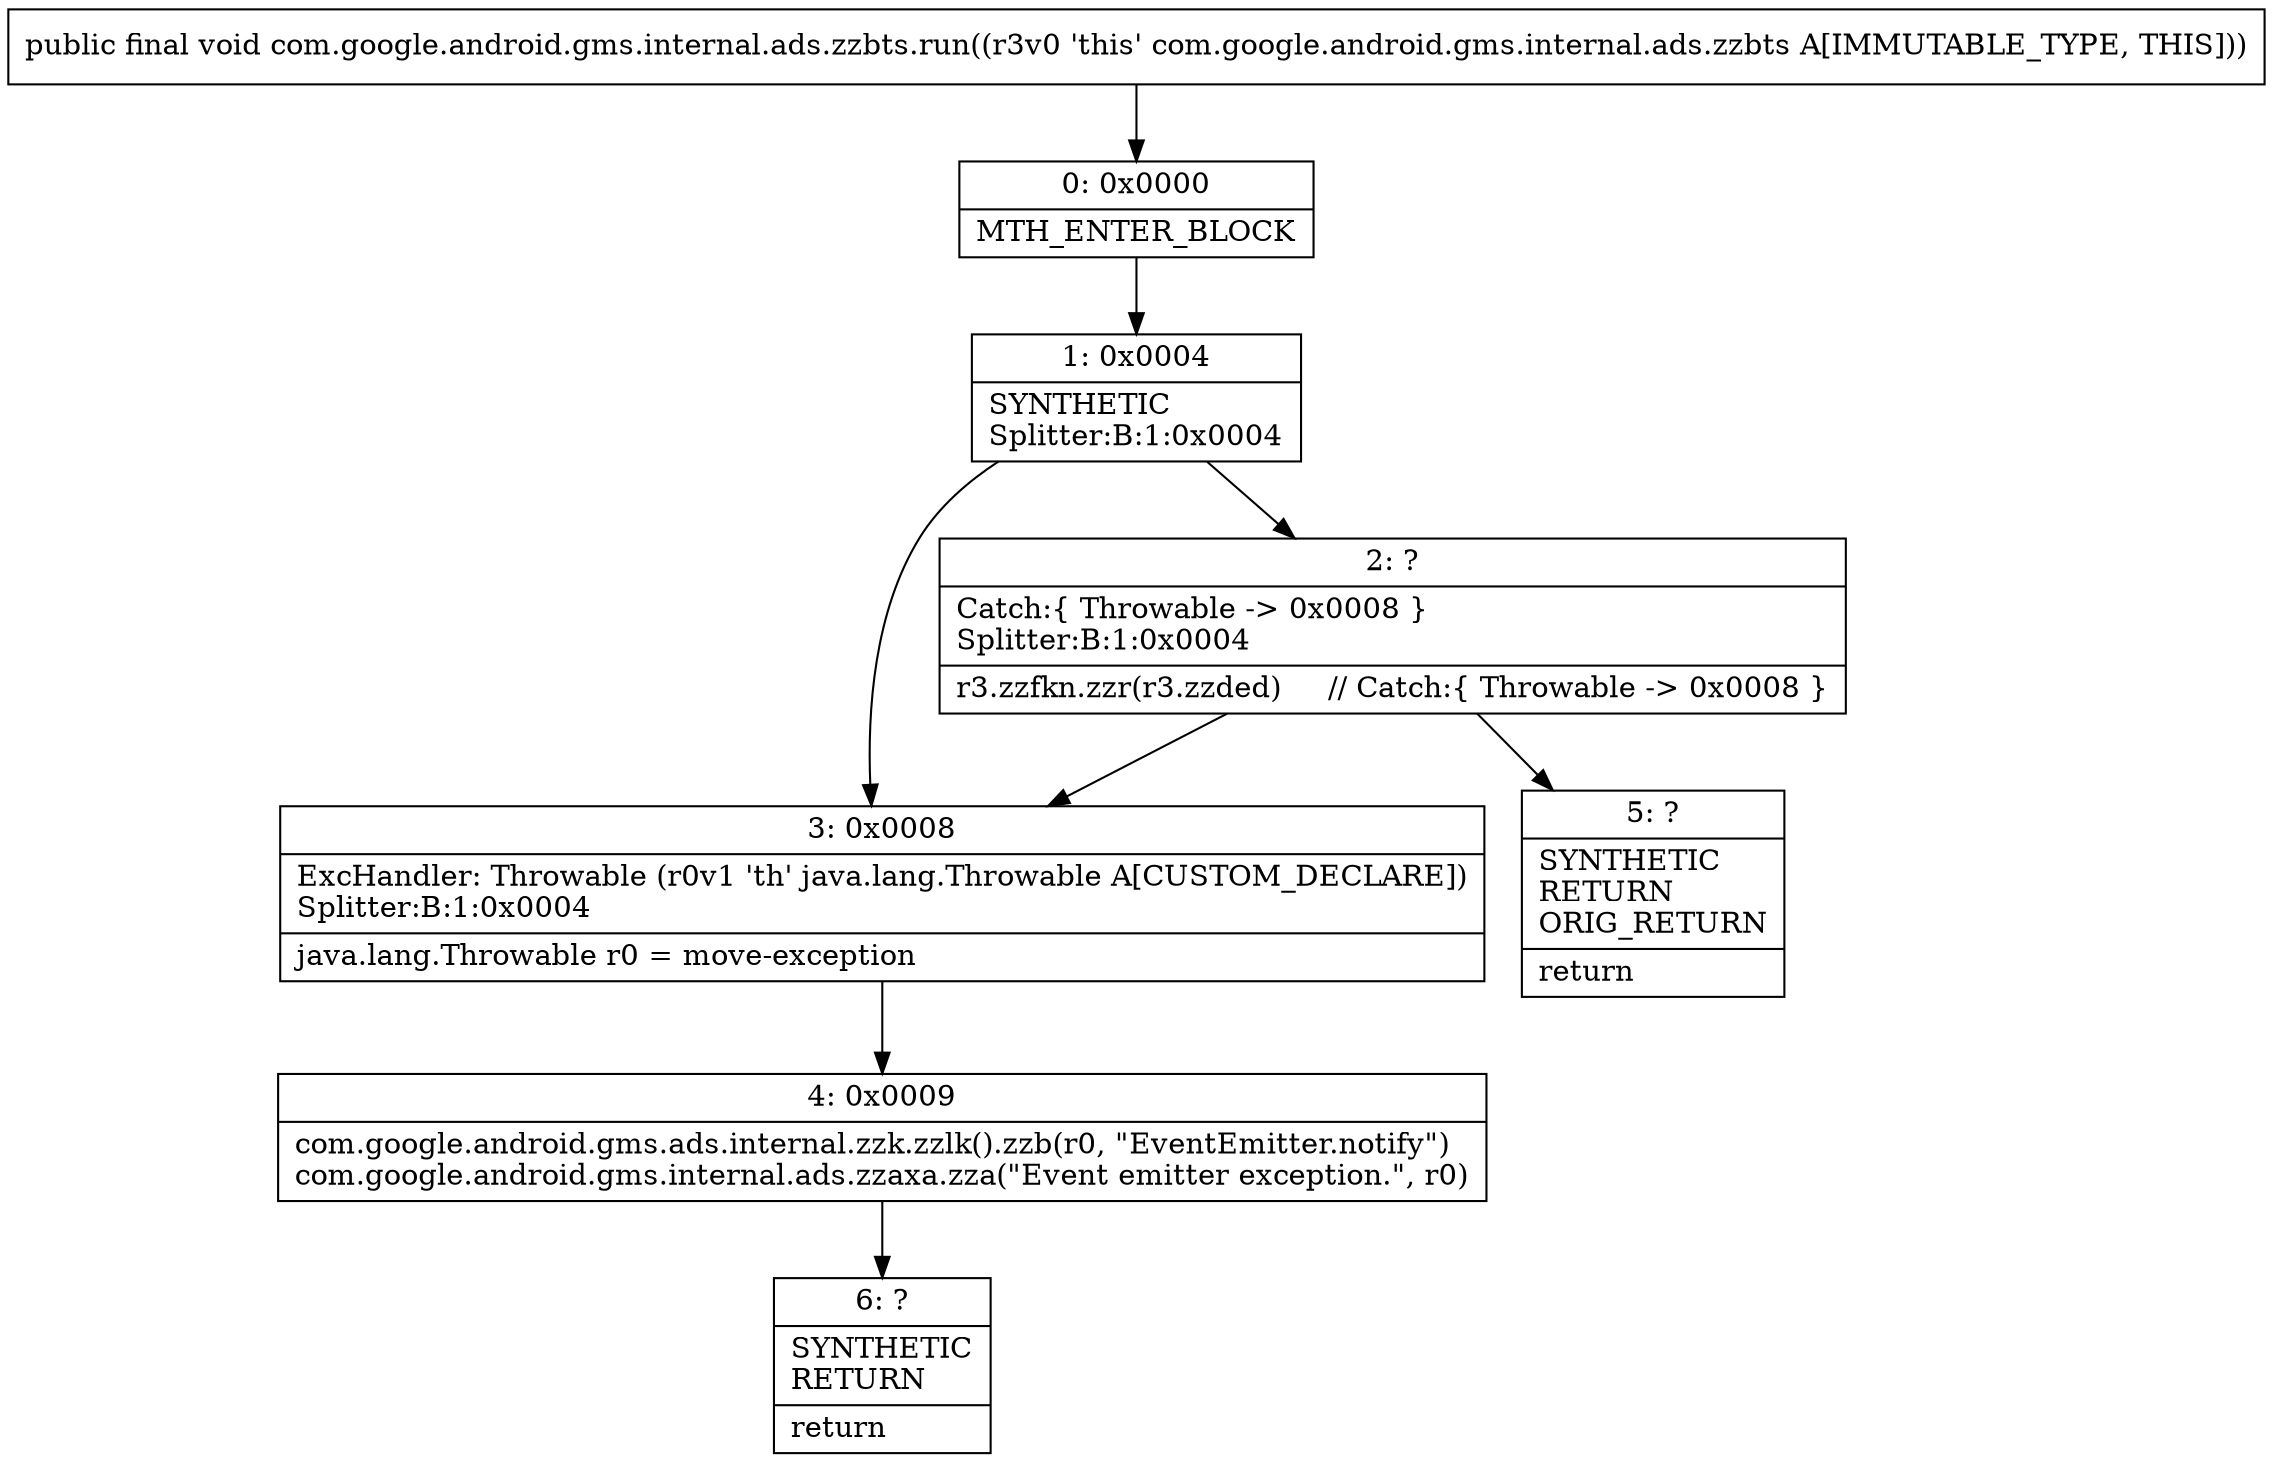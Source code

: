 digraph "CFG forcom.google.android.gms.internal.ads.zzbts.run()V" {
Node_0 [shape=record,label="{0\:\ 0x0000|MTH_ENTER_BLOCK\l}"];
Node_1 [shape=record,label="{1\:\ 0x0004|SYNTHETIC\lSplitter:B:1:0x0004\l}"];
Node_2 [shape=record,label="{2\:\ ?|Catch:\{ Throwable \-\> 0x0008 \}\lSplitter:B:1:0x0004\l|r3.zzfkn.zzr(r3.zzded)     \/\/ Catch:\{ Throwable \-\> 0x0008 \}\l}"];
Node_3 [shape=record,label="{3\:\ 0x0008|ExcHandler: Throwable (r0v1 'th' java.lang.Throwable A[CUSTOM_DECLARE])\lSplitter:B:1:0x0004\l|java.lang.Throwable r0 = move\-exception\l}"];
Node_4 [shape=record,label="{4\:\ 0x0009|com.google.android.gms.ads.internal.zzk.zzlk().zzb(r0, \"EventEmitter.notify\")\lcom.google.android.gms.internal.ads.zzaxa.zza(\"Event emitter exception.\", r0)\l}"];
Node_5 [shape=record,label="{5\:\ ?|SYNTHETIC\lRETURN\lORIG_RETURN\l|return\l}"];
Node_6 [shape=record,label="{6\:\ ?|SYNTHETIC\lRETURN\l|return\l}"];
MethodNode[shape=record,label="{public final void com.google.android.gms.internal.ads.zzbts.run((r3v0 'this' com.google.android.gms.internal.ads.zzbts A[IMMUTABLE_TYPE, THIS])) }"];
MethodNode -> Node_0;
Node_0 -> Node_1;
Node_1 -> Node_2;
Node_1 -> Node_3;
Node_2 -> Node_3;
Node_2 -> Node_5;
Node_3 -> Node_4;
Node_4 -> Node_6;
}

